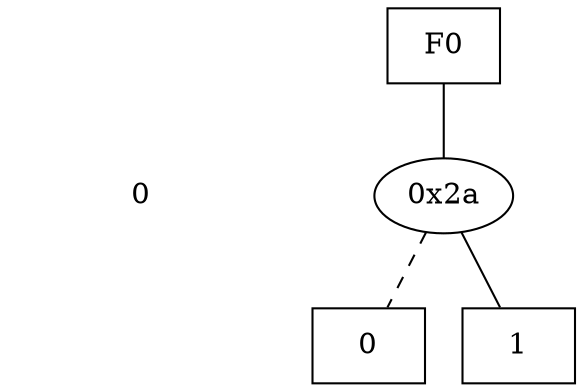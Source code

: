 digraph "DD" {
size = "7.5,10"
center = true;
edge [dir = none];
{ node [shape = plaintext];
  edge [style = invis];
  "CONST NODES" [style = invis];
" 0 " -> "CONST NODES"; 
}
{ rank = same; node [shape = box]; edge [style = invis];
"F0"; }
{ rank = same; " 0 ";
"0x2a";
}
{ rank = same; "CONST NODES";
{ node [shape = box]; "0x26";
"0x25";
}
}
"F0" -> "0x2a" [style = solid];
"0x2a" -> "0x25";
"0x2a" -> "0x26" [style = dashed];
"0x26" [label = "0"];
"0x25" [label = "1"];
}
